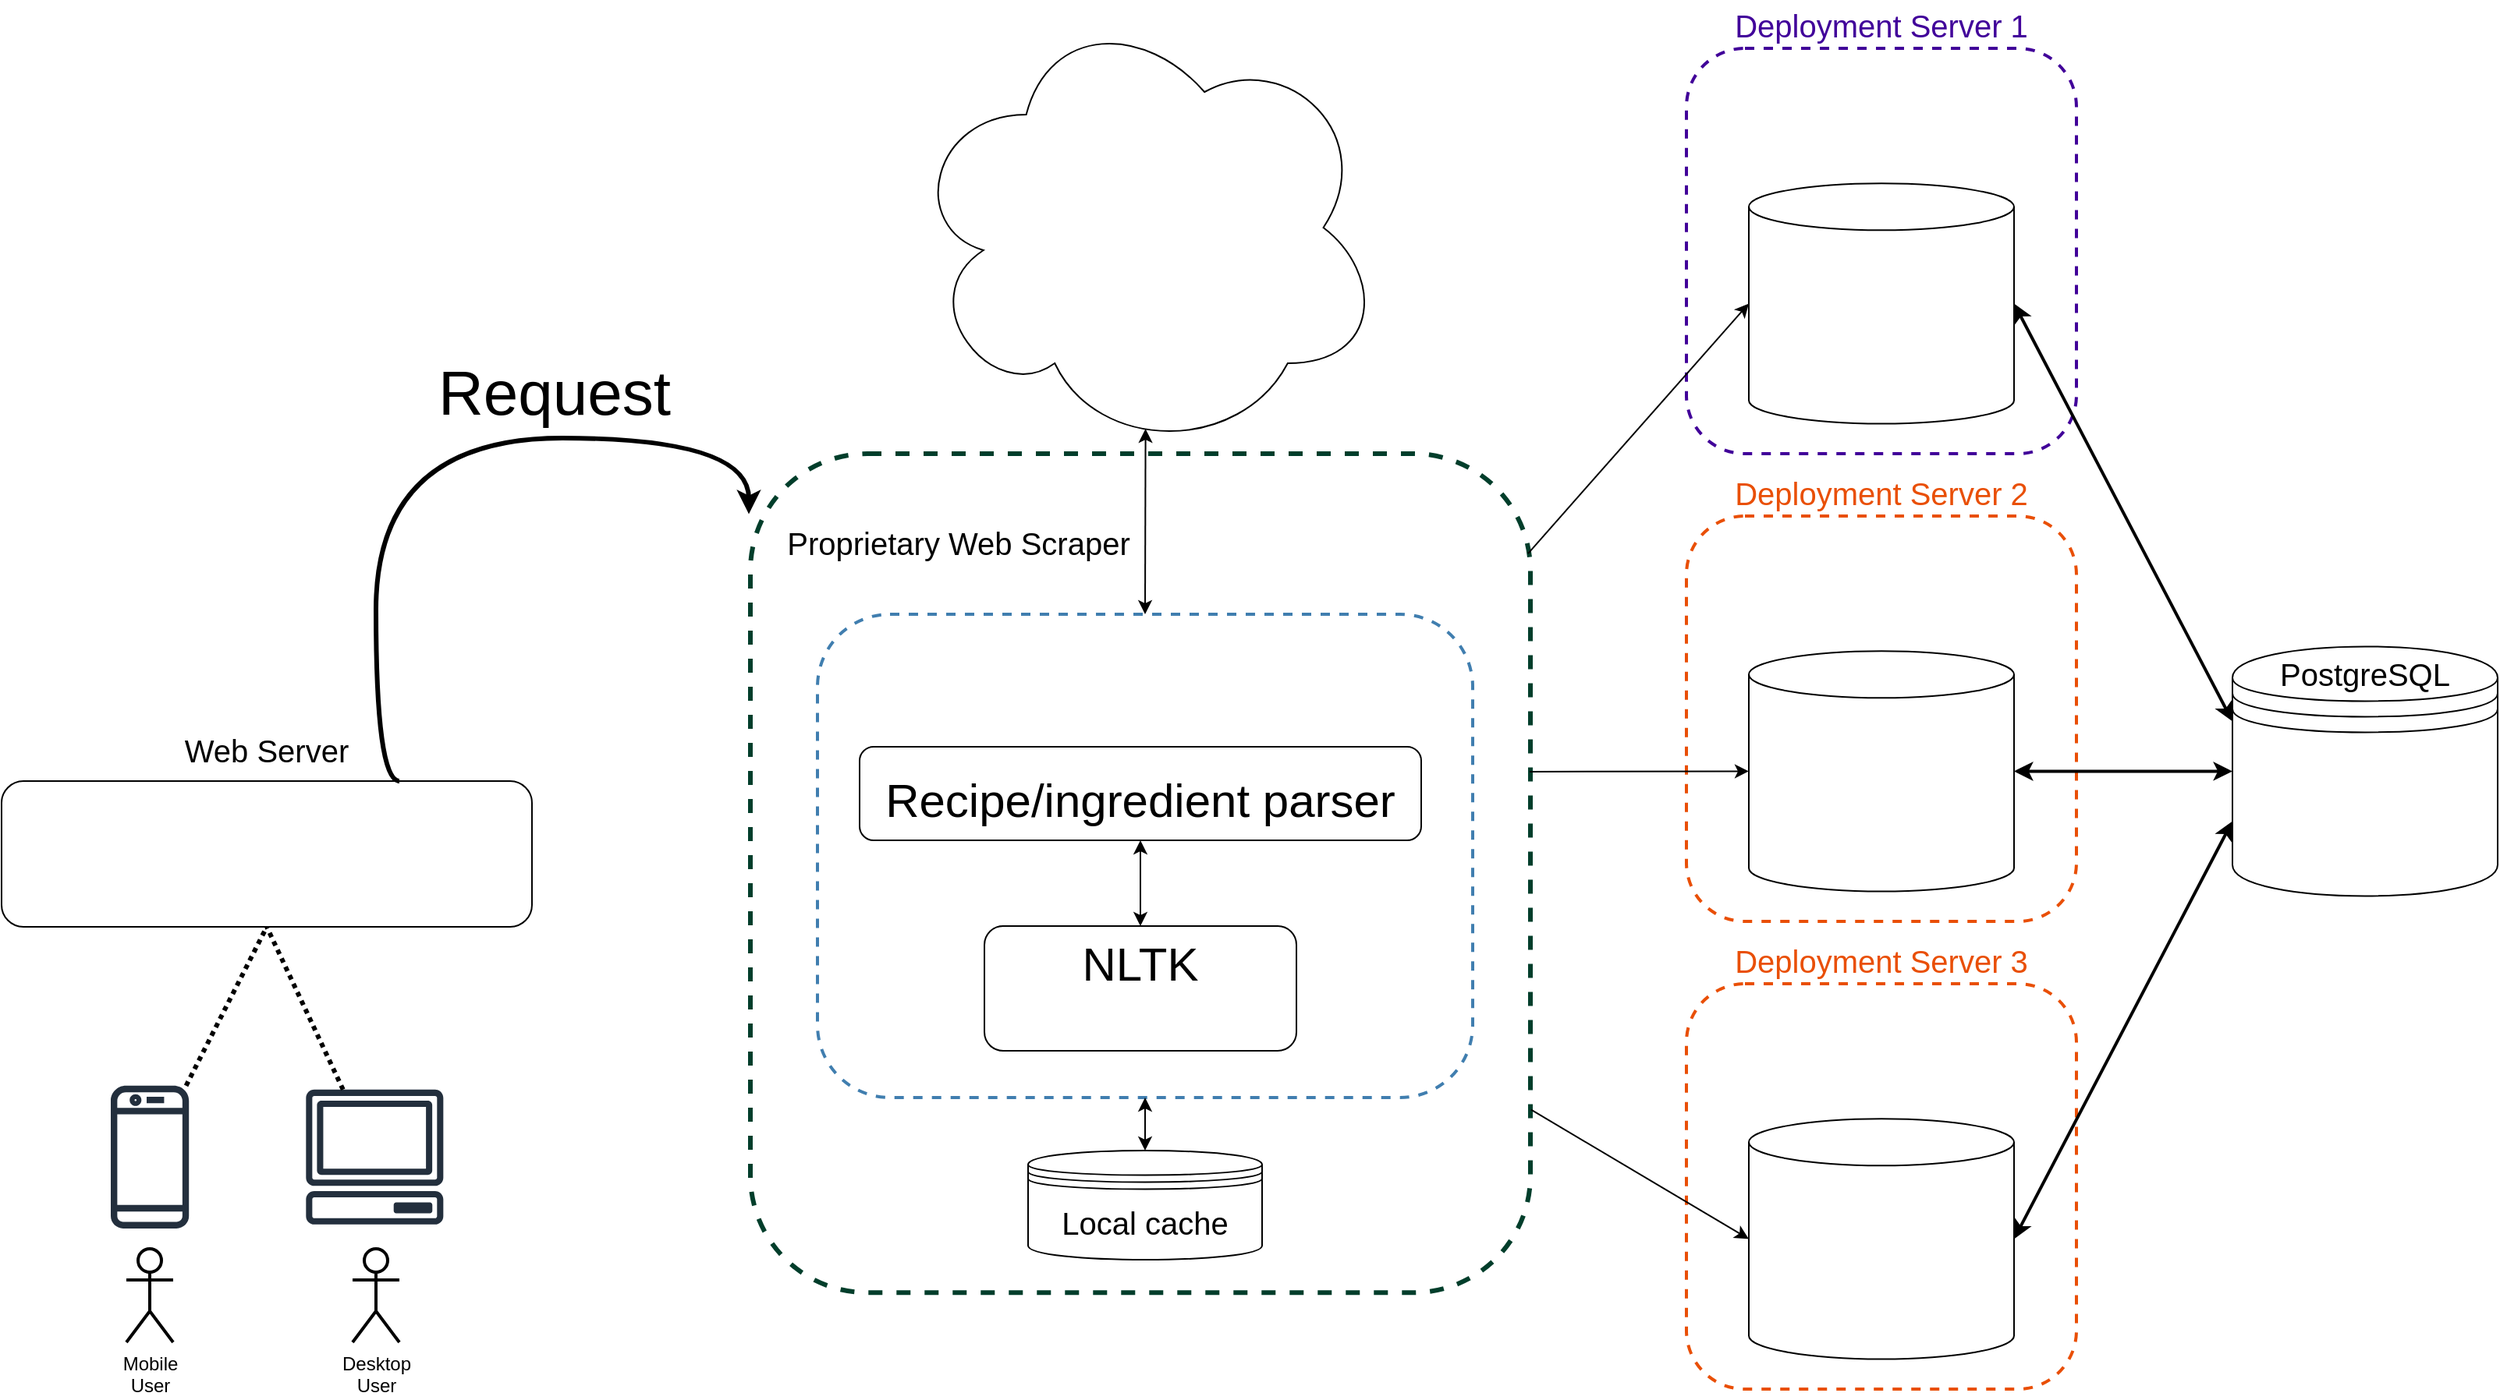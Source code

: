 <mxfile version="21.4.0" type="device">
  <diagram name="Detailed" id="np6bQeAoaQlqxlHmJHRK">
    <mxGraphModel dx="135" dy="1155" grid="1" gridSize="10" guides="1" tooltips="1" connect="1" arrows="1" fold="1" page="1" pageScale="1" pageWidth="1600" pageHeight="900" math="0" shadow="0">
      <root>
        <mxCell id="0" />
        <mxCell id="1" parent="0" />
        <mxCell id="oeZqQnVhLLp_KkggFDGG-39" value="" style="group" parent="1" vertex="1" connectable="0">
          <mxGeometry x="2680" y="330" width="250" height="260" as="geometry" />
        </mxCell>
        <mxCell id="oeZqQnVhLLp_KkggFDGG-28" value="&lt;font style=&quot;font-size: 20px;&quot;&gt;Deployment Server 2&lt;/font&gt;" style="rounded=1;whiteSpace=wrap;html=1;dashed=1;strokeWidth=2;perimeterSpacing=0;strokeColor=#e94f06;labelPosition=center;verticalLabelPosition=top;align=center;verticalAlign=bottom;fontColor=#e94f06;" parent="oeZqQnVhLLp_KkggFDGG-39" vertex="1">
          <mxGeometry width="250" height="260" as="geometry" />
        </mxCell>
        <mxCell id="oeZqQnVhLLp_KkggFDGG-29" value="" style="group;fontColor=#e94f06;" parent="oeZqQnVhLLp_KkggFDGG-39" vertex="1" connectable="0">
          <mxGeometry x="40" y="86.667" width="170" height="154.074" as="geometry" />
        </mxCell>
        <mxCell id="oeZqQnVhLLp_KkggFDGG-30" value="" style="shape=cylinder3;whiteSpace=wrap;html=1;boundedLbl=1;backgroundOutline=1;size=15;" parent="oeZqQnVhLLp_KkggFDGG-29" vertex="1">
          <mxGeometry width="170" height="154.074" as="geometry" />
        </mxCell>
        <mxCell id="oeZqQnVhLLp_KkggFDGG-31" value="" style="shape=image;verticalLabelPosition=bottom;labelBackgroundColor=default;verticalAlign=top;aspect=fixed;imageAspect=0;image=https://www.docker.com/wp-content/uploads/2022/03/vertical-logo-monochromatic.png;" parent="oeZqQnVhLLp_KkggFDGG-29" vertex="1">
          <mxGeometry x="20.79" y="36.593" width="123.644" height="105.81" as="geometry" />
        </mxCell>
        <mxCell id="oeZqQnVhLLp_KkggFDGG-32" value="" style="shape=image;verticalLabelPosition=bottom;labelBackgroundColor=default;verticalAlign=top;aspect=fixed;imageAspect=0;image=https://upload.wikimedia.org/wikipedia/commons/thumb/7/76/Ubuntu-logo-2022.svg/2560px-Ubuntu-logo-2022.svg.png;" parent="oeZqQnVhLLp_KkggFDGG-39" vertex="1">
          <mxGeometry x="39.89" y="16.37" width="163.906" height="57.778" as="geometry" />
        </mxCell>
        <mxCell id="oeZqQnVhLLp_KkggFDGG-40" value="" style="group" parent="1" vertex="1" connectable="0">
          <mxGeometry x="2680" y="630" width="250" height="260" as="geometry" />
        </mxCell>
        <mxCell id="oeZqQnVhLLp_KkggFDGG-41" value="&lt;font style=&quot;font-size: 20px;&quot;&gt;Deployment Server 3&lt;/font&gt;" style="rounded=1;whiteSpace=wrap;html=1;dashed=1;strokeWidth=2;perimeterSpacing=0;strokeColor=#e94f06;labelPosition=center;verticalLabelPosition=top;align=center;verticalAlign=bottom;fontColor=#e94f06;" parent="oeZqQnVhLLp_KkggFDGG-40" vertex="1">
          <mxGeometry width="250" height="260" as="geometry" />
        </mxCell>
        <mxCell id="oeZqQnVhLLp_KkggFDGG-42" value="" style="group;fontColor=#e94f06;" parent="oeZqQnVhLLp_KkggFDGG-40" vertex="1" connectable="0">
          <mxGeometry x="40" y="86.667" width="170" height="154.074" as="geometry" />
        </mxCell>
        <mxCell id="oeZqQnVhLLp_KkggFDGG-43" value="" style="shape=cylinder3;whiteSpace=wrap;html=1;boundedLbl=1;backgroundOutline=1;size=15;" parent="oeZqQnVhLLp_KkggFDGG-42" vertex="1">
          <mxGeometry width="170" height="154.074" as="geometry" />
        </mxCell>
        <mxCell id="oeZqQnVhLLp_KkggFDGG-44" value="" style="shape=image;verticalLabelPosition=bottom;labelBackgroundColor=default;verticalAlign=top;aspect=fixed;imageAspect=0;image=https://www.docker.com/wp-content/uploads/2022/03/vertical-logo-monochromatic.png;" parent="oeZqQnVhLLp_KkggFDGG-42" vertex="1">
          <mxGeometry x="20.79" y="36.593" width="123.644" height="105.81" as="geometry" />
        </mxCell>
        <mxCell id="oeZqQnVhLLp_KkggFDGG-45" value="" style="shape=image;verticalLabelPosition=bottom;labelBackgroundColor=default;verticalAlign=top;aspect=fixed;imageAspect=0;image=https://upload.wikimedia.org/wikipedia/commons/thumb/7/76/Ubuntu-logo-2022.svg/2560px-Ubuntu-logo-2022.svg.png;" parent="oeZqQnVhLLp_KkggFDGG-40" vertex="1">
          <mxGeometry x="39.89" y="16.37" width="163.906" height="57.778" as="geometry" />
        </mxCell>
        <mxCell id="oeZqQnVhLLp_KkggFDGG-46" value="" style="group" parent="1" vertex="1" connectable="0">
          <mxGeometry x="3030" y="413.7" width="170" height="160" as="geometry" />
        </mxCell>
        <mxCell id="oeZqQnVhLLp_KkggFDGG-1" value="PostgreSQL" style="shape=datastore;whiteSpace=wrap;html=1;labelPosition=center;verticalLabelPosition=top;align=center;verticalAlign=bottom;spacingTop=0;spacing=-30;fontSize=20;container=0;" parent="oeZqQnVhLLp_KkggFDGG-46" vertex="1">
          <mxGeometry width="170" height="160" as="geometry" />
        </mxCell>
        <mxCell id="oeZqQnVhLLp_KkggFDGG-2" value="" style="shape=image;verticalLabelPosition=bottom;labelBackgroundColor=default;verticalAlign=top;aspect=fixed;imageAspect=0;image=https://upload.wikimedia.org/wikipedia/commons/thumb/9/93/Amazon_Web_Services_Logo.svg/2560px-Amazon_Web_Services_Logo.svg.png;container=0;" parent="oeZqQnVhLLp_KkggFDGG-46" vertex="1">
          <mxGeometry x="22.69" y="70" width="124.62" height="74.67" as="geometry" />
        </mxCell>
        <mxCell id="oeZqQnVhLLp_KkggFDGG-48" style="rounded=0;orthogonalLoop=1;jettySize=auto;html=1;exitX=1;exitY=0.5;exitDx=0;exitDy=0;exitPerimeter=0;entryX=0;entryY=0.5;entryDx=0;entryDy=0;strokeWidth=2;endArrow=classic;endFill=1;startArrow=classic;startFill=1;" parent="1" source="oeZqQnVhLLp_KkggFDGG-30" target="oeZqQnVhLLp_KkggFDGG-1" edge="1">
          <mxGeometry relative="1" as="geometry">
            <mxPoint x="2900" y="210" as="sourcePoint" />
            <mxPoint x="3070" y="520" as="targetPoint" />
          </mxGeometry>
        </mxCell>
        <mxCell id="oeZqQnVhLLp_KkggFDGG-49" style="rounded=0;orthogonalLoop=1;jettySize=auto;html=1;exitX=1;exitY=0.5;exitDx=0;exitDy=0;exitPerimeter=0;entryX=0;entryY=0.7;entryDx=0;entryDy=0;strokeWidth=2;endArrow=classic;endFill=1;startArrow=classic;startFill=1;" parent="1" source="oeZqQnVhLLp_KkggFDGG-43" target="oeZqQnVhLLp_KkggFDGG-1" edge="1">
          <mxGeometry relative="1" as="geometry">
            <mxPoint x="2910" y="220" as="sourcePoint" />
            <mxPoint x="3080" y="530" as="targetPoint" />
          </mxGeometry>
        </mxCell>
        <mxCell id="oeZqQnVhLLp_KkggFDGG-16" value="&lt;font style=&quot;font-size: 20px;&quot;&gt;Deployment Server 1&lt;/font&gt;" style="rounded=1;whiteSpace=wrap;html=1;dashed=1;strokeWidth=2;perimeterSpacing=0;strokeColor=#410099;labelPosition=center;verticalLabelPosition=top;align=center;verticalAlign=bottom;fontColor=#41009a;" parent="1" vertex="1">
          <mxGeometry x="2680" y="30" width="250" height="260" as="geometry" />
        </mxCell>
        <mxCell id="oeZqQnVhLLp_KkggFDGG-13" value="" style="shape=image;verticalLabelPosition=bottom;labelBackgroundColor=default;verticalAlign=top;aspect=fixed;imageAspect=0;image=https://upload.wikimedia.org/wikipedia/commons/thumb/e/ec/Heroku_logo.svg/2560px-Heroku_logo.svg.png;" parent="1" vertex="1">
          <mxGeometry x="2701.82" y="49.259" width="206.353" height="57.778" as="geometry" />
        </mxCell>
        <mxCell id="oeZqQnVhLLp_KkggFDGG-66" value="" style="group" parent="1" vertex="1" connectable="0">
          <mxGeometry x="1600" y="500" width="339.99" height="288.83" as="geometry" />
        </mxCell>
        <mxCell id="oeZqQnVhLLp_KkggFDGG-60" value="" style="sketch=0;outlineConnect=0;fontColor=#232F3E;gradientColor=none;fillColor=#232F3D;strokeColor=none;dashed=0;verticalLabelPosition=bottom;verticalAlign=top;align=center;html=1;fontSize=12;fontStyle=0;aspect=fixed;pointerEvents=1;shape=mxgraph.aws4.mobile_client;" parent="oeZqQnVhLLp_KkggFDGG-66" vertex="1">
          <mxGeometry x="70" y="193.5" width="50.11" height="95.33" as="geometry" />
        </mxCell>
        <mxCell id="oeZqQnVhLLp_KkggFDGG-61" value="" style="sketch=0;outlineConnect=0;fontColor=#232F3E;gradientColor=none;fillColor=#232F3D;strokeColor=none;dashed=0;verticalLabelPosition=bottom;verticalAlign=top;align=center;html=1;fontSize=12;fontStyle=0;aspect=fixed;pointerEvents=1;shape=mxgraph.aws4.client;" parent="oeZqQnVhLLp_KkggFDGG-66" vertex="1">
          <mxGeometry x="194.77" y="197.92" width="88.78" height="86.5" as="geometry" />
        </mxCell>
        <mxCell id="oeZqQnVhLLp_KkggFDGG-63" value="" style="endArrow=none;dashed=1;html=1;strokeWidth=3;rounded=0;entryX=0.5;entryY=1;entryDx=0;entryDy=0;dashPattern=1 1;" parent="oeZqQnVhLLp_KkggFDGG-66" source="oeZqQnVhLLp_KkggFDGG-60" target="oeZqQnVhLLp_KkggFDGG-62" edge="1">
          <mxGeometry width="50" height="50" relative="1" as="geometry">
            <mxPoint x="100" y="183.5" as="sourcePoint" />
            <mxPoint x="250" y="103.5" as="targetPoint" />
          </mxGeometry>
        </mxCell>
        <mxCell id="oeZqQnVhLLp_KkggFDGG-64" value="" style="endArrow=none;dashed=1;html=1;strokeWidth=3;rounded=0;entryX=0.5;entryY=1;entryDx=0;entryDy=0;dashPattern=1 1;" parent="oeZqQnVhLLp_KkggFDGG-66" source="oeZqQnVhLLp_KkggFDGG-61" target="oeZqQnVhLLp_KkggFDGG-62" edge="1">
          <mxGeometry width="50" height="50" relative="1" as="geometry">
            <mxPoint x="137" y="205.5" as="sourcePoint" />
            <mxPoint x="180" y="103.5" as="targetPoint" />
          </mxGeometry>
        </mxCell>
        <mxCell id="oeZqQnVhLLp_KkggFDGG-65" value="" style="group" parent="oeZqQnVhLLp_KkggFDGG-66" vertex="1" connectable="0">
          <mxGeometry width="339.99" height="93.5" as="geometry" />
        </mxCell>
        <mxCell id="oeZqQnVhLLp_KkggFDGG-62" value="&lt;font style=&quot;font-size: 20px;&quot;&gt;Web Server&lt;/font&gt;" style="rounded=1;whiteSpace=wrap;html=1;fontSize=40;verticalAlign=bottom;labelPosition=center;verticalLabelPosition=top;align=center;" parent="oeZqQnVhLLp_KkggFDGG-65" vertex="1">
          <mxGeometry width="339.99" height="93.5" as="geometry" />
        </mxCell>
        <mxCell id="oeZqQnVhLLp_KkggFDGG-57" value="" style="shape=image;verticalLabelPosition=bottom;labelBackgroundColor=default;verticalAlign=top;aspect=fixed;imageAspect=0;image=https://upload.wikimedia.org/wikipedia/commons/thumb/0/00/Gunicorn_logo_2010.svg/2560px-Gunicorn_logo_2010.svg.png;imageBorder=none;perimeterSpacing=3;" parent="oeZqQnVhLLp_KkggFDGG-65" vertex="1">
          <mxGeometry x="26.27" y="19.25" width="287.45" height="63" as="geometry" />
        </mxCell>
        <mxCell id="oeZqQnVhLLp_KkggFDGG-107" value="" style="group" parent="1" vertex="1" connectable="0">
          <mxGeometry x="2020" width="620" height="880" as="geometry" />
        </mxCell>
        <mxCell id="oeZqQnVhLLp_KkggFDGG-105" value="" style="group" parent="oeZqQnVhLLp_KkggFDGG-107" vertex="1" connectable="0">
          <mxGeometry y="288.12" width="620" height="591.88" as="geometry" />
        </mxCell>
        <mxCell id="oeZqQnVhLLp_KkggFDGG-106" value="" style="group" parent="oeZqQnVhLLp_KkggFDGG-105" vertex="1" connectable="0">
          <mxGeometry x="60" y="1.88" width="500" height="538.12" as="geometry" />
        </mxCell>
        <mxCell id="oeZqQnVhLLp_KkggFDGG-75" value="" style="rounded=1;whiteSpace=wrap;html=1;dashed=1;strokeWidth=3;perimeterSpacing=0;strokeColor=#003e2b;labelPosition=center;verticalLabelPosition=top;align=center;verticalAlign=middle;fontColor=#000000;" parent="oeZqQnVhLLp_KkggFDGG-106" vertex="1">
          <mxGeometry width="500" height="538.12" as="geometry" />
        </mxCell>
        <mxCell id="oeZqQnVhLLp_KkggFDGG-5" value="&lt;font style=&quot;font-size: 20px;&quot;&gt;Local cache&lt;/font&gt;" style="shape=datastore;whiteSpace=wrap;html=1;labelPosition=center;verticalLabelPosition=middle;align=center;verticalAlign=middle;spacingTop=0;spacing=0;fontSize=12;" parent="oeZqQnVhLLp_KkggFDGG-106" vertex="1">
          <mxGeometry x="178" y="447" width="150" height="70" as="geometry" />
        </mxCell>
        <mxCell id="oeZqQnVhLLp_KkggFDGG-76" value="" style="group" parent="oeZqQnVhLLp_KkggFDGG-106" vertex="1" connectable="0">
          <mxGeometry x="40" y="103" width="420" height="310" as="geometry" />
        </mxCell>
        <mxCell id="oeZqQnVhLLp_KkggFDGG-73" value="" style="rounded=1;whiteSpace=wrap;html=1;dashed=1;strokeWidth=2;perimeterSpacing=0;strokeColor=#407eaf;labelPosition=center;verticalLabelPosition=top;align=center;verticalAlign=middle;fontColor=#000000;" parent="oeZqQnVhLLp_KkggFDGG-76" vertex="1">
          <mxGeometry x="3" width="420" height="310" as="geometry" />
        </mxCell>
        <mxCell id="oeZqQnVhLLp_KkggFDGG-67" value="&lt;font style=&quot;font-size: 30px;&quot;&gt;Recipe/ingredient parser&lt;br&gt;&lt;/font&gt;" style="rounded=1;whiteSpace=wrap;html=1;fontSize=40;verticalAlign=middle;" parent="oeZqQnVhLLp_KkggFDGG-76" vertex="1">
          <mxGeometry x="30" y="85" width="360" height="60" as="geometry" />
        </mxCell>
        <mxCell id="oeZqQnVhLLp_KkggFDGG-72" value="" style="shape=image;verticalLabelPosition=bottom;labelBackgroundColor=default;verticalAlign=top;aspect=fixed;imageAspect=0;image=https://logos-world.net/wp-content/uploads/2021/10/Python-Logo.png;clipPath=inset(24.56% 0% 32.25% 0%);" parent="oeZqQnVhLLp_KkggFDGG-76" vertex="1">
          <mxGeometry x="190" y="10" width="210" height="51.1" as="geometry" />
        </mxCell>
        <mxCell id="oeZqQnVhLLp_KkggFDGG-74" value="" style="group" parent="oeZqQnVhLLp_KkggFDGG-76" vertex="1" connectable="0">
          <mxGeometry x="110.01" y="200" width="200" height="80" as="geometry" />
        </mxCell>
        <mxCell id="oeZqQnVhLLp_KkggFDGG-11" value="&lt;font style=&quot;font-size: 30px;&quot;&gt;NLTK&lt;/font&gt;" style="rounded=1;whiteSpace=wrap;html=1;fontSize=30;verticalAlign=top;" parent="oeZqQnVhLLp_KkggFDGG-74" vertex="1">
          <mxGeometry width="200" height="80" as="geometry" />
        </mxCell>
        <mxCell id="oeZqQnVhLLp_KkggFDGG-10" value="" style="shape=image;verticalLabelPosition=bottom;labelBackgroundColor=default;verticalAlign=top;aspect=fixed;imageAspect=0;image=https://upload.wikimedia.org/wikipedia/commons/thumb/8/88/SpaCy_logo.svg/1200px-SpaCy_logo.svg.png;" parent="oeZqQnVhLLp_KkggFDGG-74" vertex="1">
          <mxGeometry x="49.65" y="42" width="100.7" height="36" as="geometry" />
        </mxCell>
        <mxCell id="oeZqQnVhLLp_KkggFDGG-70" style="rounded=0;orthogonalLoop=1;jettySize=auto;html=1;entryX=0.5;entryY=1;entryDx=0;entryDy=0;endArrow=classic;endFill=1;startArrow=classic;startFill=1;" parent="oeZqQnVhLLp_KkggFDGG-76" source="oeZqQnVhLLp_KkggFDGG-11" target="oeZqQnVhLLp_KkggFDGG-67" edge="1">
          <mxGeometry relative="1" as="geometry" />
        </mxCell>
        <mxCell id="oeZqQnVhLLp_KkggFDGG-88" value="" style="shape=image;verticalLabelPosition=bottom;labelBackgroundColor=default;verticalAlign=top;aspect=fixed;imageAspect=0;image=https://1000logos.net/wp-content/uploads/2020/08/Django-Logo.png;clipPath=inset(14.36% 0% 16.49% 0%);" parent="oeZqQnVhLLp_KkggFDGG-106" vertex="1">
          <mxGeometry x="300" y="20" width="147" height="63.7" as="geometry" />
        </mxCell>
        <mxCell id="oeZqQnVhLLp_KkggFDGG-103" style="rounded=0;orthogonalLoop=1;jettySize=auto;html=1;entryX=0.5;entryY=1;entryDx=0;entryDy=0;startArrow=classic;startFill=1;exitX=0.5;exitY=0;exitDx=0;exitDy=0;" parent="oeZqQnVhLLp_KkggFDGG-106" source="oeZqQnVhLLp_KkggFDGG-5" target="oeZqQnVhLLp_KkggFDGG-73" edge="1">
          <mxGeometry relative="1" as="geometry" />
        </mxCell>
        <mxCell id="oeZqQnVhLLp_KkggFDGG-56" value="" style="group" parent="oeZqQnVhLLp_KkggFDGG-107" vertex="1" connectable="0">
          <mxGeometry x="160.61" width="304.77" height="290" as="geometry" />
        </mxCell>
        <mxCell id="oeZqQnVhLLp_KkggFDGG-55" value="" style="ellipse;shape=cloud;whiteSpace=wrap;html=1;" parent="oeZqQnVhLLp_KkggFDGG-56" vertex="1">
          <mxGeometry width="304.77" height="290" as="geometry" />
        </mxCell>
        <mxCell id="oeZqQnVhLLp_KkggFDGG-51" value="" style="shape=image;verticalLabelPosition=bottom;labelBackgroundColor=default;verticalAlign=top;aspect=fixed;imageAspect=0;image=https://upload.wikimedia.org/wikipedia/en/thumb/9/91/Asda_logo.svg/1280px-Asda_logo.svg.png;" parent="oeZqQnVhLLp_KkggFDGG-56" vertex="1">
          <mxGeometry x="101.127" y="70.211" width="112.421" height="33.35" as="geometry" />
        </mxCell>
        <mxCell id="oeZqQnVhLLp_KkggFDGG-52" value="" style="shape=image;verticalLabelPosition=bottom;labelBackgroundColor=default;verticalAlign=top;aspect=fixed;imageAspect=0;image=https://upload.wikimedia.org/wikipedia/en/thumb/b/b0/Tesco_Logo.svg/2560px-Tesco_Logo.svg.png;" parent="oeZqQnVhLLp_KkggFDGG-56" vertex="1">
          <mxGeometry x="97.426" y="188.103" width="119.808" height="33.747" as="geometry" />
        </mxCell>
        <mxCell id="oeZqQnVhLLp_KkggFDGG-53" value="" style="shape=image;verticalLabelPosition=bottom;labelBackgroundColor=default;verticalAlign=top;aspect=fixed;imageAspect=0;image=https://upload.wikimedia.org/wikipedia/commons/thumb/d/d7/Sainsbury%27s_Logo.svg/2560px-Sainsbury%27s_Logo.svg.png;" parent="oeZqQnVhLLp_KkggFDGG-56" vertex="1">
          <mxGeometry x="56.474" y="146.526" width="201.718" height="38.158" as="geometry" />
        </mxCell>
        <mxCell id="oeZqQnVhLLp_KkggFDGG-54" value="" style="shape=image;verticalLabelPosition=bottom;labelBackgroundColor=default;verticalAlign=top;aspect=fixed;imageAspect=0;image=https://upload.wikimedia.org/wikipedia/en/thumb/1/1b/Morrisons_Logo.svg/1280px-Morrisons_Logo.svg.png;clipPath=inset(77.37% 0% 0% 0%);" parent="oeZqQnVhLLp_KkggFDGG-56" vertex="1">
          <mxGeometry x="54.04" y="111.192" width="206.594" height="27.893" as="geometry" />
        </mxCell>
        <mxCell id="oeZqQnVhLLp_KkggFDGG-69" value="Proprietary Web Scraper" style="rounded=0;orthogonalLoop=1;jettySize=auto;html=1;entryX=0.501;entryY=0.945;entryDx=0;entryDy=0;entryPerimeter=0;fontSize=20;endArrow=classic;endFill=1;startArrow=classic;startFill=1;exitX=0.5;exitY=0;exitDx=0;exitDy=0;labelBackgroundColor=none;" parent="oeZqQnVhLLp_KkggFDGG-107" source="oeZqQnVhLLp_KkggFDGG-73" target="oeZqQnVhLLp_KkggFDGG-55" edge="1">
          <mxGeometry x="-0.223" y="120" relative="1" as="geometry">
            <mxPoint x="350" y="210" as="sourcePoint" />
            <mxPoint as="offset" />
          </mxGeometry>
        </mxCell>
        <mxCell id="oeZqQnVhLLp_KkggFDGG-47" style="rounded=0;orthogonalLoop=1;jettySize=auto;html=1;exitX=1;exitY=0.5;exitDx=0;exitDy=0;exitPerimeter=0;entryX=0;entryY=0.3;entryDx=0;entryDy=0;strokeWidth=2;endArrow=classic;endFill=1;startArrow=classic;startFill=1;" parent="1" source="oeZqQnVhLLp_KkggFDGG-14" target="oeZqQnVhLLp_KkggFDGG-1" edge="1">
          <mxGeometry relative="1" as="geometry" />
        </mxCell>
        <mxCell id="oeZqQnVhLLp_KkggFDGG-114" value="" style="group" parent="1" vertex="1" connectable="0">
          <mxGeometry x="2720" y="116.667" width="170" height="154.074" as="geometry" />
        </mxCell>
        <mxCell id="oeZqQnVhLLp_KkggFDGG-14" value="" style="shape=cylinder3;whiteSpace=wrap;html=1;boundedLbl=1;backgroundOutline=1;size=15;" parent="oeZqQnVhLLp_KkggFDGG-114" vertex="1">
          <mxGeometry width="170" height="154.074" as="geometry" />
        </mxCell>
        <mxCell id="oeZqQnVhLLp_KkggFDGG-15" value="" style="shape=image;verticalLabelPosition=bottom;labelBackgroundColor=default;verticalAlign=top;aspect=fixed;imageAspect=0;image=https://www.docker.com/wp-content/uploads/2022/03/vertical-logo-monochromatic.png;" parent="oeZqQnVhLLp_KkggFDGG-114" vertex="1">
          <mxGeometry x="20.79" y="36.593" width="123.644" height="105.81" as="geometry" />
        </mxCell>
        <mxCell id="oeZqQnVhLLp_KkggFDGG-115" style="rounded=0;orthogonalLoop=1;jettySize=auto;html=1;entryX=0;entryY=0.5;entryDx=0;entryDy=0;entryPerimeter=0;exitX=0.997;exitY=0.119;exitDx=0;exitDy=0;exitPerimeter=0;" parent="1" source="oeZqQnVhLLp_KkggFDGG-75" target="oeZqQnVhLLp_KkggFDGG-14" edge="1">
          <mxGeometry relative="1" as="geometry" />
        </mxCell>
        <mxCell id="oeZqQnVhLLp_KkggFDGG-116" style="rounded=0;orthogonalLoop=1;jettySize=auto;html=1;entryX=0;entryY=0.5;entryDx=0;entryDy=0;entryPerimeter=0;exitX=0.999;exitY=0.379;exitDx=0;exitDy=0;exitPerimeter=0;" parent="1" source="oeZqQnVhLLp_KkggFDGG-75" target="oeZqQnVhLLp_KkggFDGG-30" edge="1">
          <mxGeometry relative="1" as="geometry">
            <mxPoint x="2589" y="364" as="sourcePoint" />
            <mxPoint x="2730" y="204" as="targetPoint" />
          </mxGeometry>
        </mxCell>
        <mxCell id="oeZqQnVhLLp_KkggFDGG-117" style="rounded=0;orthogonalLoop=1;jettySize=auto;html=1;entryX=0;entryY=0.5;entryDx=0;entryDy=0;entryPerimeter=0;exitX=1.001;exitY=0.782;exitDx=0;exitDy=0;exitPerimeter=0;" parent="1" source="oeZqQnVhLLp_KkggFDGG-75" target="oeZqQnVhLLp_KkggFDGG-43" edge="1">
          <mxGeometry relative="1" as="geometry">
            <mxPoint x="2570" y="638" as="sourcePoint" />
            <mxPoint x="2711" y="478" as="targetPoint" />
          </mxGeometry>
        </mxCell>
        <mxCell id="oeZqQnVhLLp_KkggFDGG-118" value="&lt;font style=&quot;font-size: 40px;&quot;&gt;Request&lt;/font&gt;" style="edgeStyle=orthogonalEdgeStyle;rounded=0;orthogonalLoop=1;jettySize=auto;html=1;exitX=0.75;exitY=0;exitDx=0;exitDy=0;entryX=-0.002;entryY=0.072;entryDx=0;entryDy=0;entryPerimeter=0;curved=1;strokeWidth=3;labelBackgroundColor=none;" parent="1" source="oeZqQnVhLLp_KkggFDGG-62" target="oeZqQnVhLLp_KkggFDGG-75" edge="1">
          <mxGeometry x="0.333" y="30" relative="1" as="geometry">
            <Array as="points">
              <mxPoint x="1840" y="500" />
              <mxPoint x="1840" y="280" />
              <mxPoint x="2079" y="280" />
            </Array>
            <mxPoint as="offset" />
          </mxGeometry>
        </mxCell>
        <mxCell id="oeZqQnVhLLp_KkggFDGG-119" value="Mobile&lt;br&gt;User" style="shape=umlActor;verticalLabelPosition=bottom;verticalAlign=top;html=1;outlineConnect=0;strokeWidth=2;" parent="1" vertex="1">
          <mxGeometry x="1680" y="800.0" width="30" height="60" as="geometry" />
        </mxCell>
        <mxCell id="oeZqQnVhLLp_KkggFDGG-120" value="Desktop&lt;br&gt;User" style="shape=umlActor;verticalLabelPosition=bottom;verticalAlign=top;html=1;outlineConnect=0;strokeWidth=2;" parent="1" vertex="1">
          <mxGeometry x="1825" y="800.0" width="30" height="60" as="geometry" />
        </mxCell>
      </root>
    </mxGraphModel>
  </diagram>
</mxfile>

